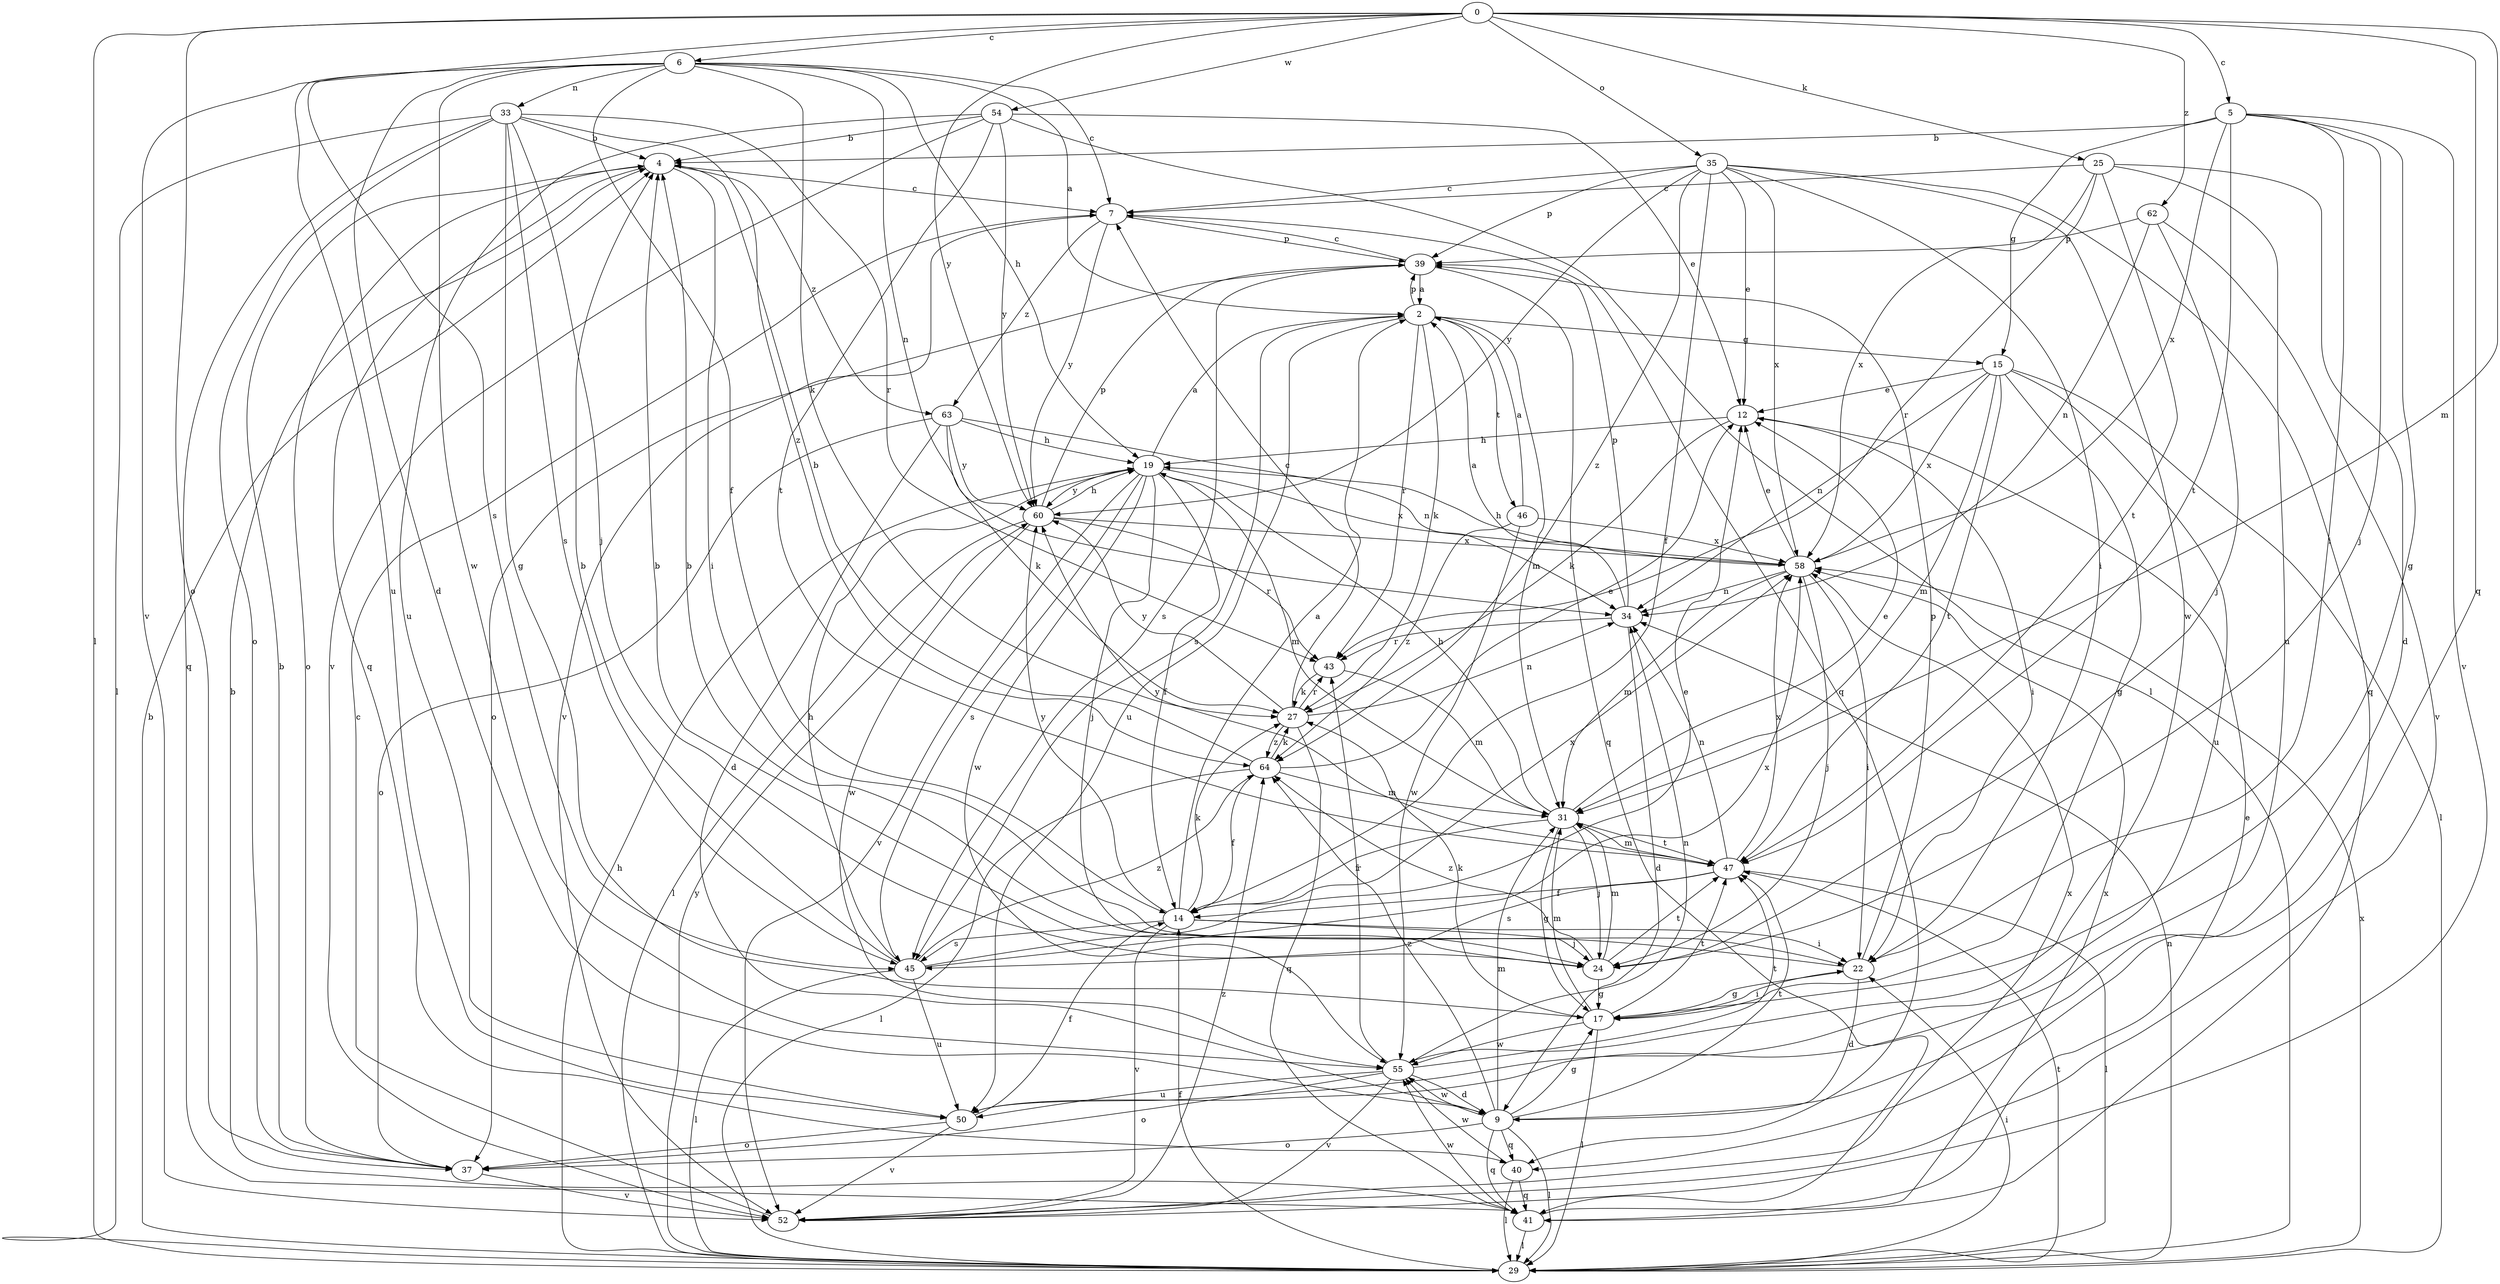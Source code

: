 strict digraph  {
0;
2;
4;
5;
6;
7;
9;
12;
14;
15;
17;
19;
22;
24;
25;
27;
29;
31;
33;
34;
35;
37;
39;
40;
41;
43;
45;
46;
47;
50;
52;
54;
55;
58;
60;
62;
63;
64;
0 -> 5  [label=c];
0 -> 6  [label=c];
0 -> 25  [label=k];
0 -> 29  [label=l];
0 -> 31  [label=m];
0 -> 35  [label=o];
0 -> 37  [label=o];
0 -> 40  [label=q];
0 -> 52  [label=v];
0 -> 54  [label=w];
0 -> 60  [label=y];
0 -> 62  [label=z];
2 -> 15  [label=g];
2 -> 27  [label=k];
2 -> 31  [label=m];
2 -> 39  [label=p];
2 -> 43  [label=r];
2 -> 45  [label=s];
2 -> 46  [label=t];
2 -> 50  [label=u];
4 -> 7  [label=c];
4 -> 22  [label=i];
4 -> 37  [label=o];
4 -> 40  [label=q];
4 -> 63  [label=z];
5 -> 4  [label=b];
5 -> 15  [label=g];
5 -> 17  [label=g];
5 -> 22  [label=i];
5 -> 24  [label=j];
5 -> 47  [label=t];
5 -> 52  [label=v];
5 -> 58  [label=x];
6 -> 2  [label=a];
6 -> 7  [label=c];
6 -> 9  [label=d];
6 -> 14  [label=f];
6 -> 19  [label=h];
6 -> 27  [label=k];
6 -> 33  [label=n];
6 -> 34  [label=n];
6 -> 45  [label=s];
6 -> 50  [label=u];
6 -> 55  [label=w];
7 -> 39  [label=p];
7 -> 40  [label=q];
7 -> 52  [label=v];
7 -> 60  [label=y];
7 -> 63  [label=z];
9 -> 17  [label=g];
9 -> 29  [label=l];
9 -> 31  [label=m];
9 -> 37  [label=o];
9 -> 40  [label=q];
9 -> 41  [label=q];
9 -> 47  [label=t];
9 -> 55  [label=w];
9 -> 64  [label=z];
12 -> 19  [label=h];
12 -> 22  [label=i];
12 -> 27  [label=k];
14 -> 2  [label=a];
14 -> 22  [label=i];
14 -> 24  [label=j];
14 -> 27  [label=k];
14 -> 45  [label=s];
14 -> 52  [label=v];
14 -> 58  [label=x];
14 -> 60  [label=y];
15 -> 12  [label=e];
15 -> 17  [label=g];
15 -> 29  [label=l];
15 -> 31  [label=m];
15 -> 34  [label=n];
15 -> 47  [label=t];
15 -> 50  [label=u];
15 -> 58  [label=x];
17 -> 22  [label=i];
17 -> 27  [label=k];
17 -> 29  [label=l];
17 -> 31  [label=m];
17 -> 47  [label=t];
17 -> 55  [label=w];
19 -> 2  [label=a];
19 -> 14  [label=f];
19 -> 24  [label=j];
19 -> 31  [label=m];
19 -> 45  [label=s];
19 -> 52  [label=v];
19 -> 55  [label=w];
19 -> 58  [label=x];
19 -> 60  [label=y];
22 -> 4  [label=b];
22 -> 9  [label=d];
22 -> 17  [label=g];
22 -> 39  [label=p];
24 -> 4  [label=b];
24 -> 17  [label=g];
24 -> 31  [label=m];
24 -> 47  [label=t];
24 -> 64  [label=z];
25 -> 7  [label=c];
25 -> 9  [label=d];
25 -> 43  [label=r];
25 -> 47  [label=t];
25 -> 50  [label=u];
25 -> 58  [label=x];
27 -> 7  [label=c];
27 -> 34  [label=n];
27 -> 41  [label=q];
27 -> 43  [label=r];
27 -> 60  [label=y];
27 -> 64  [label=z];
29 -> 4  [label=b];
29 -> 14  [label=f];
29 -> 19  [label=h];
29 -> 22  [label=i];
29 -> 34  [label=n];
29 -> 47  [label=t];
29 -> 58  [label=x];
29 -> 60  [label=y];
31 -> 12  [label=e];
31 -> 14  [label=f];
31 -> 17  [label=g];
31 -> 19  [label=h];
31 -> 24  [label=j];
31 -> 47  [label=t];
33 -> 4  [label=b];
33 -> 17  [label=g];
33 -> 24  [label=j];
33 -> 29  [label=l];
33 -> 37  [label=o];
33 -> 41  [label=q];
33 -> 43  [label=r];
33 -> 45  [label=s];
33 -> 64  [label=z];
34 -> 2  [label=a];
34 -> 9  [label=d];
34 -> 39  [label=p];
34 -> 43  [label=r];
35 -> 7  [label=c];
35 -> 12  [label=e];
35 -> 14  [label=f];
35 -> 22  [label=i];
35 -> 39  [label=p];
35 -> 41  [label=q];
35 -> 55  [label=w];
35 -> 58  [label=x];
35 -> 60  [label=y];
35 -> 64  [label=z];
37 -> 4  [label=b];
37 -> 52  [label=v];
39 -> 2  [label=a];
39 -> 7  [label=c];
39 -> 37  [label=o];
39 -> 41  [label=q];
39 -> 45  [label=s];
40 -> 29  [label=l];
40 -> 41  [label=q];
40 -> 55  [label=w];
41 -> 4  [label=b];
41 -> 12  [label=e];
41 -> 29  [label=l];
41 -> 55  [label=w];
41 -> 58  [label=x];
43 -> 27  [label=k];
43 -> 31  [label=m];
45 -> 4  [label=b];
45 -> 12  [label=e];
45 -> 19  [label=h];
45 -> 29  [label=l];
45 -> 50  [label=u];
45 -> 58  [label=x];
45 -> 64  [label=z];
46 -> 2  [label=a];
46 -> 55  [label=w];
46 -> 58  [label=x];
46 -> 64  [label=z];
47 -> 14  [label=f];
47 -> 29  [label=l];
47 -> 31  [label=m];
47 -> 34  [label=n];
47 -> 45  [label=s];
47 -> 58  [label=x];
47 -> 60  [label=y];
50 -> 14  [label=f];
50 -> 37  [label=o];
50 -> 52  [label=v];
52 -> 7  [label=c];
52 -> 58  [label=x];
52 -> 64  [label=z];
54 -> 4  [label=b];
54 -> 12  [label=e];
54 -> 29  [label=l];
54 -> 47  [label=t];
54 -> 50  [label=u];
54 -> 52  [label=v];
54 -> 60  [label=y];
55 -> 9  [label=d];
55 -> 34  [label=n];
55 -> 37  [label=o];
55 -> 43  [label=r];
55 -> 47  [label=t];
55 -> 50  [label=u];
55 -> 52  [label=v];
58 -> 12  [label=e];
58 -> 19  [label=h];
58 -> 22  [label=i];
58 -> 24  [label=j];
58 -> 31  [label=m];
58 -> 34  [label=n];
60 -> 19  [label=h];
60 -> 29  [label=l];
60 -> 39  [label=p];
60 -> 43  [label=r];
60 -> 55  [label=w];
60 -> 58  [label=x];
62 -> 24  [label=j];
62 -> 34  [label=n];
62 -> 39  [label=p];
62 -> 52  [label=v];
63 -> 9  [label=d];
63 -> 19  [label=h];
63 -> 27  [label=k];
63 -> 34  [label=n];
63 -> 37  [label=o];
63 -> 60  [label=y];
64 -> 4  [label=b];
64 -> 12  [label=e];
64 -> 14  [label=f];
64 -> 27  [label=k];
64 -> 29  [label=l];
64 -> 31  [label=m];
}
